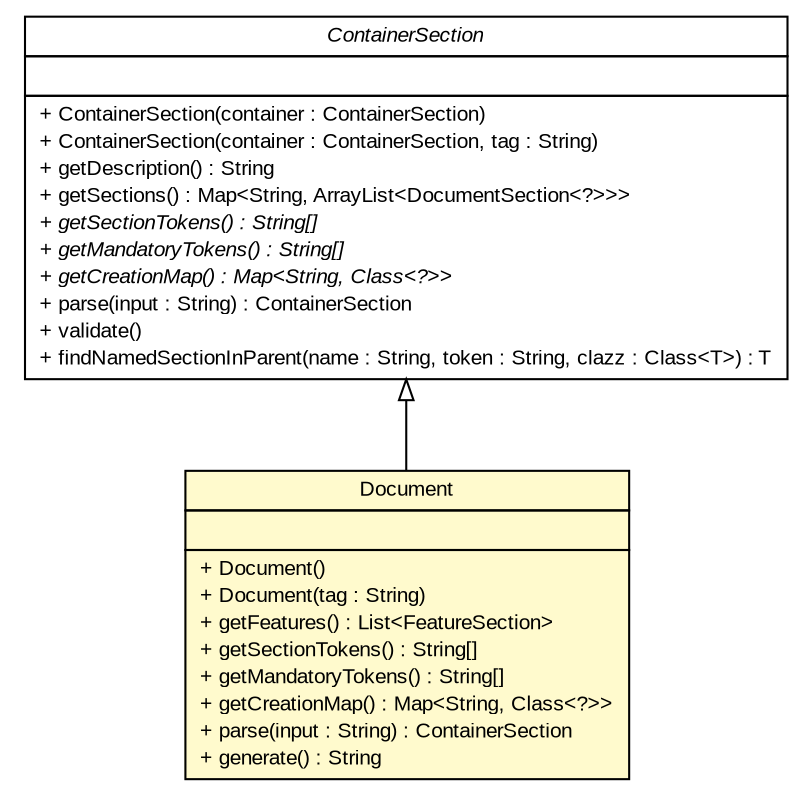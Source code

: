 #!/usr/local/bin/dot
#
# Class diagram 
# Generated by UMLGraph version R5_6 (http://www.umlgraph.org/)
#

digraph G {
	edge [fontname="arial",fontsize=10,labelfontname="arial",labelfontsize=10];
	node [fontname="arial",fontsize=10,shape=plaintext];
	nodesep=0.25;
	ranksep=0.5;
	// com.github.mkolisnyk.aerial.document.Document
	c3254 [label=<<table title="com.github.mkolisnyk.aerial.document.Document" border="0" cellborder="1" cellspacing="0" cellpadding="2" port="p" bgcolor="lemonChiffon" href="./Document.html">
		<tr><td><table border="0" cellspacing="0" cellpadding="1">
<tr><td align="center" balign="center"> Document </td></tr>
		</table></td></tr>
		<tr><td><table border="0" cellspacing="0" cellpadding="1">
<tr><td align="left" balign="left">  </td></tr>
		</table></td></tr>
		<tr><td><table border="0" cellspacing="0" cellpadding="1">
<tr><td align="left" balign="left"> + Document() </td></tr>
<tr><td align="left" balign="left"> + Document(tag : String) </td></tr>
<tr><td align="left" balign="left"> + getFeatures() : List&lt;FeatureSection&gt; </td></tr>
<tr><td align="left" balign="left"> + getSectionTokens() : String[] </td></tr>
<tr><td align="left" balign="left"> + getMandatoryTokens() : String[] </td></tr>
<tr><td align="left" balign="left"> + getCreationMap() : Map&lt;String, Class&lt;?&gt;&gt; </td></tr>
<tr><td align="left" balign="left"> + parse(input : String) : ContainerSection </td></tr>
<tr><td align="left" balign="left"> + generate() : String </td></tr>
		</table></td></tr>
		</table>>, URL="./Document.html", fontname="arial", fontcolor="black", fontsize=10.0];
	// com.github.mkolisnyk.aerial.document.ContainerSection
	c3255 [label=<<table title="com.github.mkolisnyk.aerial.document.ContainerSection" border="0" cellborder="1" cellspacing="0" cellpadding="2" port="p" href="./ContainerSection.html">
		<tr><td><table border="0" cellspacing="0" cellpadding="1">
<tr><td align="center" balign="center"><font face="arial italic"> ContainerSection </font></td></tr>
		</table></td></tr>
		<tr><td><table border="0" cellspacing="0" cellpadding="1">
<tr><td align="left" balign="left">  </td></tr>
		</table></td></tr>
		<tr><td><table border="0" cellspacing="0" cellpadding="1">
<tr><td align="left" balign="left"> + ContainerSection(container : ContainerSection) </td></tr>
<tr><td align="left" balign="left"> + ContainerSection(container : ContainerSection, tag : String) </td></tr>
<tr><td align="left" balign="left"> + getDescription() : String </td></tr>
<tr><td align="left" balign="left"> + getSections() : Map&lt;String, ArrayList&lt;DocumentSection&lt;?&gt;&gt;&gt; </td></tr>
<tr><td align="left" balign="left"><font face="arial italic" point-size="10.0"> + getSectionTokens() : String[] </font></td></tr>
<tr><td align="left" balign="left"><font face="arial italic" point-size="10.0"> + getMandatoryTokens() : String[] </font></td></tr>
<tr><td align="left" balign="left"><font face="arial italic" point-size="10.0"> + getCreationMap() : Map&lt;String, Class&lt;?&gt;&gt; </font></td></tr>
<tr><td align="left" balign="left"> + parse(input : String) : ContainerSection </td></tr>
<tr><td align="left" balign="left"> + validate() </td></tr>
<tr><td align="left" balign="left"> + findNamedSectionInParent(name : String, token : String, clazz : Class&lt;T&gt;) : T </td></tr>
		</table></td></tr>
		</table>>, URL="./ContainerSection.html", fontname="arial", fontcolor="black", fontsize=10.0];
	//com.github.mkolisnyk.aerial.document.Document extends com.github.mkolisnyk.aerial.document.ContainerSection
	c3255:p -> c3254:p [dir=back,arrowtail=empty];
}

